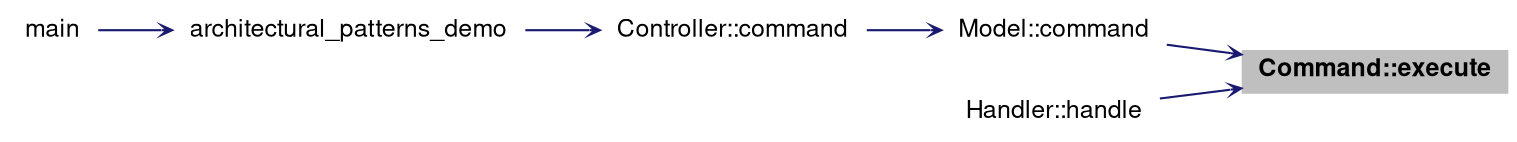 digraph "Command::execute"
{
 // LATEX_PDF_SIZE
  bgcolor="transparent";
  edge [fontname="Helvetica,Arial,sans-serif",fontsize=15,labelfontsize=15 arrowhead=open arrowtail=open arrowsize=0.5];
  node [fontname="Helvetica,Arial,sans-serif",fontsize=15,fontsize=12 shape=plaintext];
  rankdir="RL";
  Node1 [label=<<b>Command::execute</b>>,height=0.2,width=0.4,color="black", fillcolor="grey75", style="filled", fontcolor="black",tooltip=" "];
  Node1 -> Node2 [dir="back",color="midnightblue",style="solid"];
  Node2 [label="Model::command",height=0.2,width=0.4,color="black",URL="$structModel.html#a9000558a25601a58c19f903bfb660e64",tooltip=" "];
  Node2 -> Node3 [dir="back",color="midnightblue",style="solid"];
  Node3 [label="Controller::command",height=0.2,width=0.4,color="black",URL="$structController.html#af9531d07a0bf9d651c6830e88b64f0ff",tooltip=" "];
  Node3 -> Node4 [dir="back",color="midnightblue",style="solid"];
  Node4 [label="architectural_patterns_demo",height=0.2,width=0.4,color="black",URL="$group__AP.html#gaa52033e9b5a5923880bf57a9afb7e751",tooltip=" "];
  Node4 -> Node5 [dir="back",color="midnightblue",style="solid"];
  Node5 [label="main",height=0.2,width=0.4,color="black",URL="$group__DP.html#gae66f6b31b5ad750f1fe042a706a4e3d4",tooltip=" "];
  Node1 -> Node6 [dir="back",color="midnightblue",style="solid"];
  Node6 [label="Handler::handle",height=0.2,width=0.4,color="black",URL="$structHandler.html#a5f1fa0706cb56b26e58c2e102dfec6ca",tooltip="Specific handler can process a command and return non-negative."];
}
